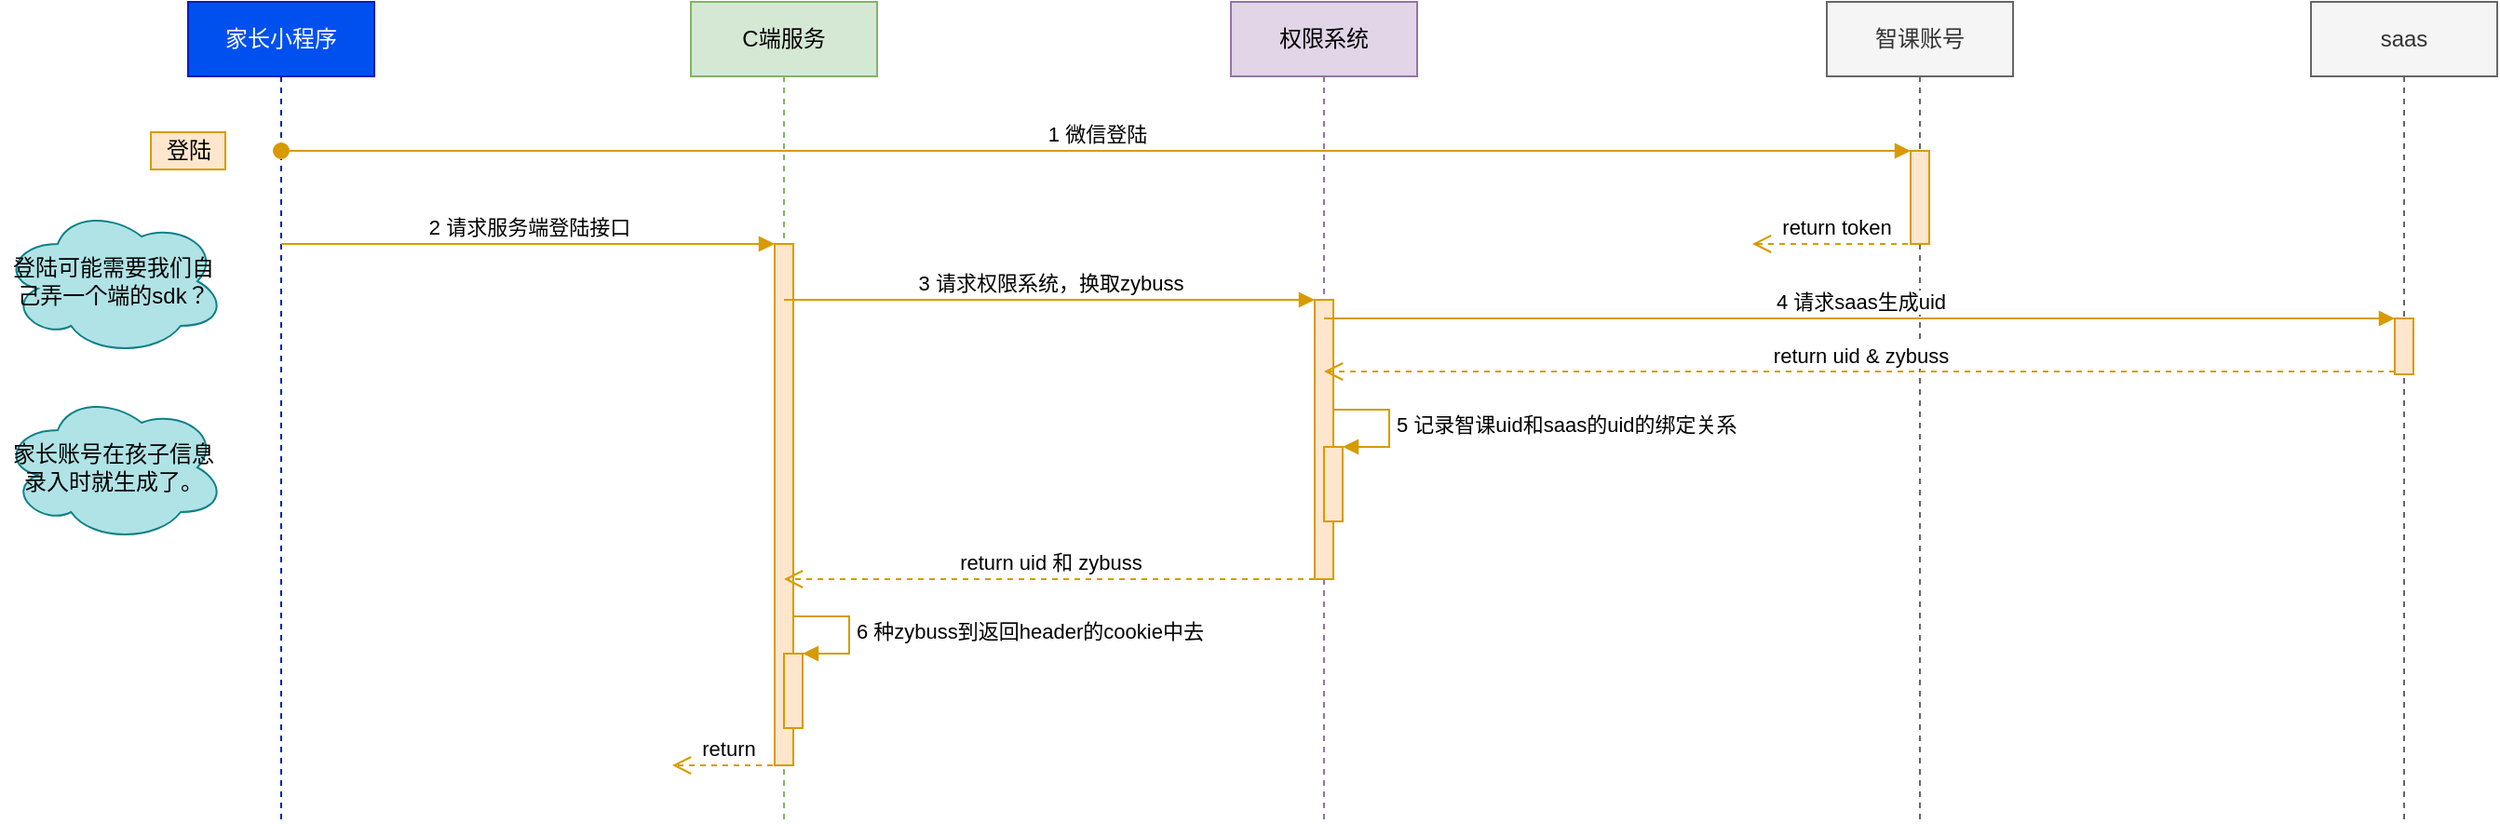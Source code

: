 <mxfile version="15.7.3" type="github">
  <diagram id="7f0jihHXwXZ-gA36p7bH" name="Page-1">
    <mxGraphModel dx="2125" dy="808" grid="1" gridSize="10" guides="1" tooltips="1" connect="1" arrows="1" fold="1" page="1" pageScale="1" pageWidth="827" pageHeight="1169" math="0" shadow="0">
      <root>
        <mxCell id="0" />
        <mxCell id="1" parent="0" />
        <mxCell id="EqGyCQUnoSdUQBYwbU9g-1" value="C端服务" style="shape=umlLifeline;perimeter=lifelinePerimeter;whiteSpace=wrap;html=1;container=1;collapsible=0;recursiveResize=0;outlineConnect=0;fillColor=#d5e8d4;strokeColor=#82b366;" vertex="1" parent="1">
          <mxGeometry x="90" y="50" width="100" height="440" as="geometry" />
        </mxCell>
        <mxCell id="EqGyCQUnoSdUQBYwbU9g-27" value="" style="html=1;points=[];perimeter=orthogonalPerimeter;fillColor=#ffe6cc;strokeColor=#d79b00;" vertex="1" parent="EqGyCQUnoSdUQBYwbU9g-1">
          <mxGeometry x="45" y="130" width="10" height="280" as="geometry" />
        </mxCell>
        <mxCell id="EqGyCQUnoSdUQBYwbU9g-43" value="" style="html=1;points=[];perimeter=orthogonalPerimeter;fillColor=#ffe6cc;strokeColor=#d79b00;" vertex="1" parent="EqGyCQUnoSdUQBYwbU9g-1">
          <mxGeometry x="50" y="350" width="10" height="40" as="geometry" />
        </mxCell>
        <mxCell id="EqGyCQUnoSdUQBYwbU9g-44" value="6 种zybuss到返回header的cookie中去" style="edgeStyle=orthogonalEdgeStyle;html=1;align=left;spacingLeft=2;endArrow=block;rounded=0;entryX=1;entryY=0;fillColor=#ffe6cc;strokeColor=#d79b00;" edge="1" target="EqGyCQUnoSdUQBYwbU9g-43" parent="EqGyCQUnoSdUQBYwbU9g-1">
          <mxGeometry relative="1" as="geometry">
            <mxPoint x="55" y="330" as="sourcePoint" />
            <Array as="points">
              <mxPoint x="85" y="330" />
            </Array>
          </mxGeometry>
        </mxCell>
        <mxCell id="EqGyCQUnoSdUQBYwbU9g-2" value="权限系统" style="shape=umlLifeline;perimeter=lifelinePerimeter;whiteSpace=wrap;html=1;container=1;collapsible=0;recursiveResize=0;outlineConnect=0;fillColor=#e1d5e7;strokeColor=#9673a6;" vertex="1" parent="1">
          <mxGeometry x="380" y="50" width="100" height="440" as="geometry" />
        </mxCell>
        <mxCell id="EqGyCQUnoSdUQBYwbU9g-31" value="" style="html=1;points=[];perimeter=orthogonalPerimeter;fillColor=#ffe6cc;strokeColor=#d79b00;" vertex="1" parent="EqGyCQUnoSdUQBYwbU9g-2">
          <mxGeometry x="45" y="160" width="10" height="150" as="geometry" />
        </mxCell>
        <mxCell id="EqGyCQUnoSdUQBYwbU9g-40" value="" style="html=1;points=[];perimeter=orthogonalPerimeter;fillColor=#ffe6cc;strokeColor=#d79b00;" vertex="1" parent="EqGyCQUnoSdUQBYwbU9g-2">
          <mxGeometry x="50" y="239" width="10" height="40" as="geometry" />
        </mxCell>
        <mxCell id="EqGyCQUnoSdUQBYwbU9g-41" value="5 记录智课uid和saas的uid的绑定关系" style="edgeStyle=orthogonalEdgeStyle;html=1;align=left;spacingLeft=2;endArrow=block;rounded=0;entryX=1;entryY=0;fillColor=#ffe6cc;strokeColor=#d79b00;" edge="1" target="EqGyCQUnoSdUQBYwbU9g-40" parent="EqGyCQUnoSdUQBYwbU9g-2">
          <mxGeometry relative="1" as="geometry">
            <mxPoint x="55" y="219" as="sourcePoint" />
            <Array as="points">
              <mxPoint x="85" y="219" />
            </Array>
          </mxGeometry>
        </mxCell>
        <mxCell id="EqGyCQUnoSdUQBYwbU9g-3" value="智课账号" style="shape=umlLifeline;perimeter=lifelinePerimeter;whiteSpace=wrap;html=1;container=1;collapsible=0;recursiveResize=0;outlineConnect=0;fillColor=#f5f5f5;fontColor=#333333;strokeColor=#666666;" vertex="1" parent="1">
          <mxGeometry x="700" y="50" width="100" height="440" as="geometry" />
        </mxCell>
        <mxCell id="EqGyCQUnoSdUQBYwbU9g-23" value="" style="html=1;points=[];perimeter=orthogonalPerimeter;fillColor=#ffe6cc;strokeColor=#d79b00;" vertex="1" parent="EqGyCQUnoSdUQBYwbU9g-3">
          <mxGeometry x="45" y="80" width="10" height="50" as="geometry" />
        </mxCell>
        <mxCell id="EqGyCQUnoSdUQBYwbU9g-4" value="saas" style="shape=umlLifeline;perimeter=lifelinePerimeter;whiteSpace=wrap;html=1;container=1;collapsible=0;recursiveResize=0;outlineConnect=0;fillColor=#f5f5f5;fontColor=#333333;strokeColor=#666666;" vertex="1" parent="1">
          <mxGeometry x="960" y="50" width="100" height="440" as="geometry" />
        </mxCell>
        <mxCell id="EqGyCQUnoSdUQBYwbU9g-37" value="" style="html=1;points=[];perimeter=orthogonalPerimeter;fillColor=#ffe6cc;strokeColor=#d79b00;" vertex="1" parent="EqGyCQUnoSdUQBYwbU9g-4">
          <mxGeometry x="45" y="170" width="10" height="30" as="geometry" />
        </mxCell>
        <mxCell id="EqGyCQUnoSdUQBYwbU9g-12" value="家长小程序" style="shape=umlLifeline;perimeter=lifelinePerimeter;whiteSpace=wrap;html=1;container=1;collapsible=0;recursiveResize=0;outlineConnect=0;fillColor=#0050ef;fontColor=#ffffff;strokeColor=#001DBC;" vertex="1" parent="1">
          <mxGeometry x="-180" y="50" width="100" height="440" as="geometry" />
        </mxCell>
        <mxCell id="EqGyCQUnoSdUQBYwbU9g-19" value="登陆可能需要我们自己弄一个端的sdk？" style="ellipse;shape=cloud;whiteSpace=wrap;html=1;fillColor=#b0e3e6;strokeColor=#0e8088;" vertex="1" parent="1">
          <mxGeometry x="-280" y="160" width="120" height="80" as="geometry" />
        </mxCell>
        <mxCell id="EqGyCQUnoSdUQBYwbU9g-24" value="1 微信登陆" style="html=1;verticalAlign=bottom;startArrow=oval;endArrow=block;startSize=8;rounded=0;fillColor=#ffe6cc;strokeColor=#d79b00;" edge="1" target="EqGyCQUnoSdUQBYwbU9g-23" parent="1" source="EqGyCQUnoSdUQBYwbU9g-12">
          <mxGeometry relative="1" as="geometry">
            <mxPoint x="685" y="130" as="sourcePoint" />
            <Array as="points">
              <mxPoint x="-20" y="130" />
            </Array>
          </mxGeometry>
        </mxCell>
        <mxCell id="EqGyCQUnoSdUQBYwbU9g-25" value="登陆" style="text;html=1;align=center;verticalAlign=middle;resizable=0;points=[];autosize=1;strokeColor=#d79b00;fillColor=#ffe6cc;" vertex="1" parent="1">
          <mxGeometry x="-200" y="120" width="40" height="20" as="geometry" />
        </mxCell>
        <mxCell id="EqGyCQUnoSdUQBYwbU9g-26" value="return token" style="html=1;verticalAlign=bottom;endArrow=open;dashed=1;endSize=8;rounded=0;fillColor=#ffe6cc;strokeColor=#d79b00;" edge="1" parent="1" source="EqGyCQUnoSdUQBYwbU9g-3">
          <mxGeometry relative="1" as="geometry">
            <mxPoint x="730" y="170" as="sourcePoint" />
            <mxPoint x="660" y="180" as="targetPoint" />
            <Array as="points">
              <mxPoint x="730" y="180" />
            </Array>
          </mxGeometry>
        </mxCell>
        <mxCell id="EqGyCQUnoSdUQBYwbU9g-28" value="2 请求服务端登陆接口" style="html=1;verticalAlign=bottom;endArrow=block;entryX=0;entryY=0;rounded=0;fillColor=#ffe6cc;strokeColor=#d79b00;" edge="1" target="EqGyCQUnoSdUQBYwbU9g-27" parent="1" source="EqGyCQUnoSdUQBYwbU9g-12">
          <mxGeometry relative="1" as="geometry">
            <mxPoint x="65" y="180" as="sourcePoint" />
          </mxGeometry>
        </mxCell>
        <mxCell id="EqGyCQUnoSdUQBYwbU9g-30" value="家长账号在孩子信息录入时就生成了。" style="ellipse;shape=cloud;whiteSpace=wrap;html=1;fillColor=#b0e3e6;strokeColor=#0e8088;" vertex="1" parent="1">
          <mxGeometry x="-280" y="260" width="120" height="80" as="geometry" />
        </mxCell>
        <mxCell id="EqGyCQUnoSdUQBYwbU9g-32" value="3 请求权限系统，换取zybuss" style="html=1;verticalAlign=bottom;endArrow=block;entryX=0;entryY=0;rounded=0;fillColor=#ffe6cc;strokeColor=#d79b00;" edge="1" target="EqGyCQUnoSdUQBYwbU9g-31" parent="1" source="EqGyCQUnoSdUQBYwbU9g-1">
          <mxGeometry relative="1" as="geometry">
            <mxPoint x="355" y="210" as="sourcePoint" />
          </mxGeometry>
        </mxCell>
        <mxCell id="EqGyCQUnoSdUQBYwbU9g-38" value="4 请求saas生成uid" style="html=1;verticalAlign=bottom;endArrow=block;entryX=0;entryY=0;rounded=0;fillColor=#ffe6cc;strokeColor=#d79b00;" edge="1" target="EqGyCQUnoSdUQBYwbU9g-37" parent="1" source="EqGyCQUnoSdUQBYwbU9g-2">
          <mxGeometry relative="1" as="geometry">
            <mxPoint x="935" y="220" as="sourcePoint" />
          </mxGeometry>
        </mxCell>
        <mxCell id="EqGyCQUnoSdUQBYwbU9g-39" value="return uid &amp;amp; zybuss" style="html=1;verticalAlign=bottom;endArrow=open;dashed=1;endSize=8;exitX=0;exitY=0.95;rounded=0;fillColor=#ffe6cc;strokeColor=#d79b00;" edge="1" source="EqGyCQUnoSdUQBYwbU9g-37" parent="1" target="EqGyCQUnoSdUQBYwbU9g-2">
          <mxGeometry relative="1" as="geometry">
            <mxPoint x="935" y="296" as="targetPoint" />
          </mxGeometry>
        </mxCell>
        <mxCell id="EqGyCQUnoSdUQBYwbU9g-42" value="return uid 和 zybuss" style="html=1;verticalAlign=bottom;endArrow=open;dashed=1;endSize=8;rounded=0;fillColor=#ffe6cc;strokeColor=#d79b00;" edge="1" parent="1" source="EqGyCQUnoSdUQBYwbU9g-31" target="EqGyCQUnoSdUQBYwbU9g-1">
          <mxGeometry relative="1" as="geometry">
            <mxPoint x="410" y="350" as="sourcePoint" />
            <mxPoint x="330" y="350" as="targetPoint" />
            <Array as="points">
              <mxPoint x="250" y="360" />
            </Array>
          </mxGeometry>
        </mxCell>
        <mxCell id="EqGyCQUnoSdUQBYwbU9g-45" value="return" style="html=1;verticalAlign=bottom;endArrow=open;dashed=1;endSize=8;rounded=0;fillColor=#ffe6cc;strokeColor=#d79b00;" edge="1" parent="1">
          <mxGeometry relative="1" as="geometry">
            <mxPoint x="140" y="460" as="sourcePoint" />
            <mxPoint x="80" y="460" as="targetPoint" />
            <Array as="points">
              <mxPoint x="100" y="460" />
            </Array>
          </mxGeometry>
        </mxCell>
      </root>
    </mxGraphModel>
  </diagram>
</mxfile>
